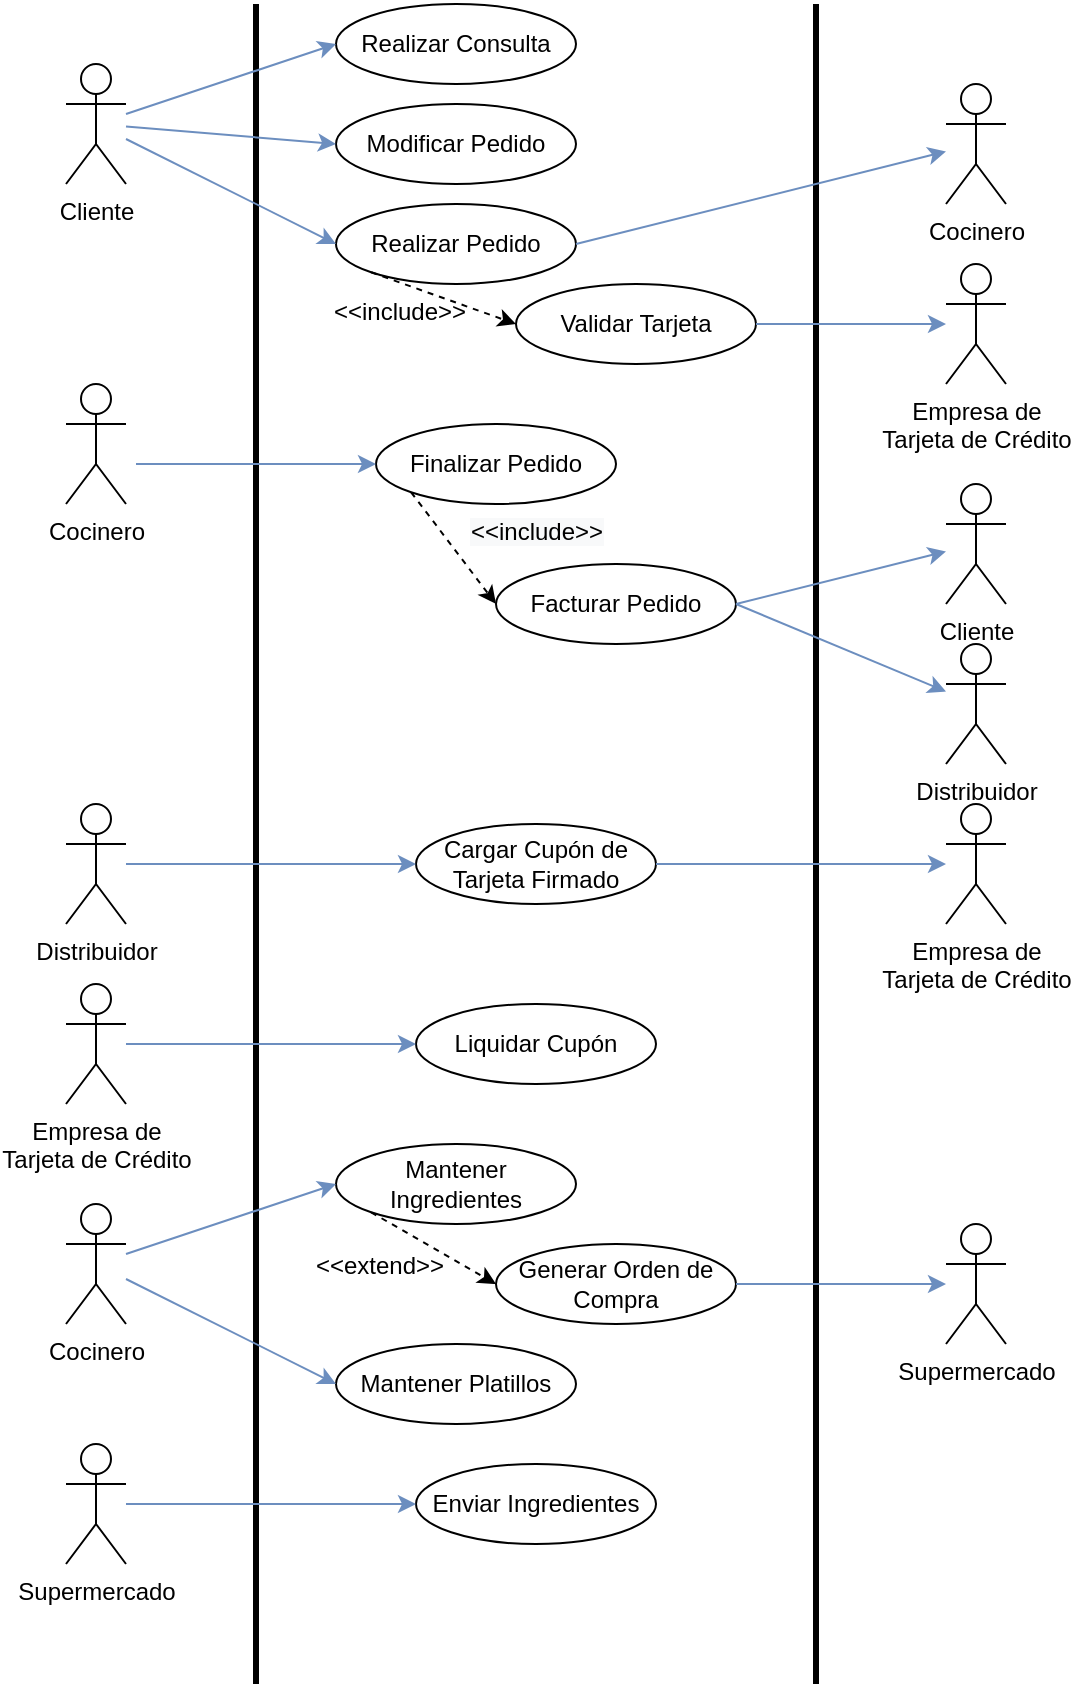 <mxfile version="13.9.6" type="device"><diagram id="zngwCTSnNqY8AsrBJGvs" name="Page-1"><mxGraphModel dx="1265" dy="552" grid="1" gridSize="10" guides="1" tooltips="1" connect="1" arrows="1" fold="1" page="1" pageScale="1" pageWidth="850" pageHeight="1100" math="0" shadow="0"><root><mxCell id="0"/><mxCell id="1" parent="0"/><mxCell id="RLjeAVOQxVMwUplg_oB_-1" value="" style="endArrow=none;html=1;strokeWidth=3;" parent="1" edge="1"><mxGeometry width="50" height="50" relative="1" as="geometry"><mxPoint x="160" y="880" as="sourcePoint"/><mxPoint x="160" y="40" as="targetPoint"/></mxGeometry></mxCell><mxCell id="RLjeAVOQxVMwUplg_oB_-2" value="" style="endArrow=none;html=1;strokeWidth=3;" parent="1" edge="1"><mxGeometry width="50" height="50" relative="1" as="geometry"><mxPoint x="440" y="880" as="sourcePoint"/><mxPoint x="440" y="40" as="targetPoint"/></mxGeometry></mxCell><mxCell id="RLjeAVOQxVMwUplg_oB_-3" value="Cliente" style="shape=umlActor;verticalLabelPosition=bottom;verticalAlign=top;html=1;outlineConnect=0;" parent="1" vertex="1"><mxGeometry x="65" y="70" width="30" height="60" as="geometry"/></mxCell><mxCell id="RLjeAVOQxVMwUplg_oB_-9" value="Realizar Consulta" style="ellipse;whiteSpace=wrap;html=1;strokeWidth=1;fontSize=12;" parent="1" vertex="1"><mxGeometry x="200" y="40" width="120" height="40" as="geometry"/></mxCell><mxCell id="RLjeAVOQxVMwUplg_oB_-15" value="" style="endArrow=classic;html=1;strokeWidth=1;fontSize=14;fillColor=#dae8fc;strokeColor=#6c8ebf;entryX=0;entryY=0.5;entryDx=0;entryDy=0;" parent="1" source="RLjeAVOQxVMwUplg_oB_-3" target="RLjeAVOQxVMwUplg_oB_-9" edge="1"><mxGeometry width="50" height="50" relative="1" as="geometry"><mxPoint x="340" y="160" as="sourcePoint"/><mxPoint x="110" y="40" as="targetPoint"/></mxGeometry></mxCell><mxCell id="RLjeAVOQxVMwUplg_oB_-17" value="Realizar Pedido" style="ellipse;whiteSpace=wrap;html=1;strokeWidth=1;fontSize=12;" parent="1" vertex="1"><mxGeometry x="200" y="140" width="120" height="40" as="geometry"/></mxCell><mxCell id="RLjeAVOQxVMwUplg_oB_-18" value="" style="endArrow=classic;html=1;strokeWidth=1;fontSize=14;fillColor=#dae8fc;strokeColor=#6c8ebf;entryX=0;entryY=0.5;entryDx=0;entryDy=0;" parent="1" source="RLjeAVOQxVMwUplg_oB_-3" target="RLjeAVOQxVMwUplg_oB_-17" edge="1"><mxGeometry width="50" height="50" relative="1" as="geometry"><mxPoint x="250" y="75" as="sourcePoint"/><mxPoint x="105" y="133.906" as="targetPoint"/></mxGeometry></mxCell><mxCell id="RLjeAVOQxVMwUplg_oB_-21" value="Modificar Pedido" style="ellipse;whiteSpace=wrap;html=1;strokeWidth=1;fontSize=12;" parent="1" vertex="1"><mxGeometry x="200" y="90" width="120" height="40" as="geometry"/></mxCell><mxCell id="RLjeAVOQxVMwUplg_oB_-23" value="" style="endArrow=classic;html=1;strokeWidth=1;fontSize=14;fillColor=#dae8fc;strokeColor=#6c8ebf;entryX=0;entryY=0.5;entryDx=0;entryDy=0;" parent="1" source="RLjeAVOQxVMwUplg_oB_-3" target="RLjeAVOQxVMwUplg_oB_-21" edge="1"><mxGeometry width="50" height="50" relative="1" as="geometry"><mxPoint x="105" y="138.125" as="sourcePoint"/><mxPoint x="250" y="120" as="targetPoint"/></mxGeometry></mxCell><mxCell id="RLjeAVOQxVMwUplg_oB_-30" value="Finalizar Pedido" style="ellipse;whiteSpace=wrap;html=1;strokeWidth=1;fontSize=12;" parent="1" vertex="1"><mxGeometry x="220" y="250" width="120" height="40" as="geometry"/></mxCell><mxCell id="RLjeAVOQxVMwUplg_oB_-41" value="Facturar Pedido" style="ellipse;whiteSpace=wrap;html=1;strokeWidth=1;fontSize=12;" parent="1" vertex="1"><mxGeometry x="280" y="320" width="120" height="40" as="geometry"/></mxCell><mxCell id="Ohol6Ezlm7oFbFua5rSv-1" value="Cocinero" style="shape=umlActor;verticalLabelPosition=bottom;verticalAlign=top;html=1;outlineConnect=0;" parent="1" vertex="1"><mxGeometry x="505" y="80" width="30" height="60" as="geometry"/></mxCell><mxCell id="3UGgzvrrk4JC5cEBjmV9-1" value="Validar Tarjeta" style="ellipse;whiteSpace=wrap;html=1;strokeWidth=1;fontSize=12;" parent="1" vertex="1"><mxGeometry x="290" y="180" width="120" height="40" as="geometry"/></mxCell><mxCell id="3UGgzvrrk4JC5cEBjmV9-2" value="Empresa de&lt;br&gt;Tarjeta de Crédito" style="shape=umlActor;verticalLabelPosition=bottom;verticalAlign=top;html=1;outlineConnect=0;" parent="1" vertex="1"><mxGeometry x="505" y="170" width="30" height="60" as="geometry"/></mxCell><mxCell id="3UGgzvrrk4JC5cEBjmV9-4" value="" style="endArrow=classic;html=1;exitX=0;exitY=1;exitDx=0;exitDy=0;entryX=0;entryY=0.5;entryDx=0;entryDy=0;dashed=1;" parent="1" source="RLjeAVOQxVMwUplg_oB_-17" target="3UGgzvrrk4JC5cEBjmV9-1" edge="1"><mxGeometry width="50" height="50" relative="1" as="geometry"><mxPoint x="217.574" y="204.142" as="sourcePoint"/><mxPoint x="290" y="260" as="targetPoint"/></mxGeometry></mxCell><mxCell id="3UGgzvrrk4JC5cEBjmV9-6" value="&amp;lt;&amp;lt;include&amp;gt;&amp;gt;" style="text;html=1;strokeColor=none;fillColor=none;align=center;verticalAlign=middle;whiteSpace=wrap;rounded=0;" parent="1" vertex="1"><mxGeometry x="212" y="184" width="40" height="20" as="geometry"/></mxCell><mxCell id="3UGgzvrrk4JC5cEBjmV9-7" value="" style="endArrow=classic;html=1;strokeWidth=1;fontSize=14;fillColor=#dae8fc;strokeColor=#6c8ebf;" parent="1" source="3UGgzvrrk4JC5cEBjmV9-1" target="3UGgzvrrk4JC5cEBjmV9-2" edge="1"><mxGeometry width="50" height="50" relative="1" as="geometry"><mxPoint x="105" y="147.5" as="sourcePoint"/><mxPoint x="210" y="200" as="targetPoint"/></mxGeometry></mxCell><mxCell id="3UGgzvrrk4JC5cEBjmV9-8" value="" style="endArrow=classic;html=1;strokeWidth=1;fontSize=14;fillColor=#dae8fc;strokeColor=#6c8ebf;exitX=1;exitY=0.5;exitDx=0;exitDy=0;" parent="1" source="RLjeAVOQxVMwUplg_oB_-17" target="Ohol6Ezlm7oFbFua5rSv-1" edge="1"><mxGeometry width="50" height="50" relative="1" as="geometry"><mxPoint x="340" y="120.0" as="sourcePoint"/><mxPoint x="515" y="129.167" as="targetPoint"/></mxGeometry></mxCell><mxCell id="3UGgzvrrk4JC5cEBjmV9-13" value="Distribuidor" style="shape=umlActor;verticalLabelPosition=bottom;verticalAlign=top;html=1;outlineConnect=0;" parent="1" vertex="1"><mxGeometry x="505" y="360" width="30" height="60" as="geometry"/></mxCell><mxCell id="3UGgzvrrk4JC5cEBjmV9-15" value="" style="endArrow=classic;html=1;strokeWidth=1;fontSize=14;fillColor=#dae8fc;strokeColor=#6c8ebf;exitX=1;exitY=0.5;exitDx=0;exitDy=0;" parent="1" source="RLjeAVOQxVMwUplg_oB_-41" target="3UGgzvrrk4JC5cEBjmV9-13" edge="1"><mxGeometry width="50" height="50" relative="1" as="geometry"><mxPoint x="410" y="320" as="sourcePoint"/><mxPoint x="505" y="390" as="targetPoint"/></mxGeometry></mxCell><mxCell id="3UGgzvrrk4JC5cEBjmV9-29" value="" style="endArrow=classic;html=1;dashed=1;entryX=0;entryY=0.5;entryDx=0;entryDy=0;exitX=0;exitY=1;exitDx=0;exitDy=0;" parent="1" source="RLjeAVOQxVMwUplg_oB_-30" target="RLjeAVOQxVMwUplg_oB_-41" edge="1"><mxGeometry width="50" height="50" relative="1" as="geometry"><mxPoint x="220" y="330" as="sourcePoint"/><mxPoint x="290" y="340" as="targetPoint"/></mxGeometry></mxCell><mxCell id="VlUoWl-ceK9KJ2VYq_hY-26" value="&lt;span style=&quot;font-size: 12px ; background-color: rgb(248 , 249 , 250)&quot;&gt;&amp;lt;&amp;lt;include&amp;gt;&amp;gt;&lt;/span&gt;" style="edgeLabel;html=1;align=center;verticalAlign=middle;resizable=0;points=[];" vertex="1" connectable="0" parent="3UGgzvrrk4JC5cEBjmV9-29"><mxGeometry x="0.306" relative="1" as="geometry"><mxPoint x="34.79" y="-17.04" as="offset"/></mxGeometry></mxCell><mxCell id="VlUoWl-ceK9KJ2VYq_hY-1" value="Supermercado" style="shape=umlActor;verticalLabelPosition=bottom;verticalAlign=top;html=1;outlineConnect=0;" vertex="1" parent="1"><mxGeometry x="505" y="650" width="30" height="60" as="geometry"/></mxCell><mxCell id="VlUoWl-ceK9KJ2VYq_hY-2" value="Cocinero" style="shape=umlActor;verticalLabelPosition=bottom;verticalAlign=top;html=1;outlineConnect=0;" vertex="1" parent="1"><mxGeometry x="65" y="640" width="30" height="60" as="geometry"/></mxCell><mxCell id="VlUoWl-ceK9KJ2VYq_hY-3" value="Mantener Platillos" style="ellipse;whiteSpace=wrap;html=1;strokeWidth=1;fontSize=12;" vertex="1" parent="1"><mxGeometry x="200" y="710" width="120" height="40" as="geometry"/></mxCell><mxCell id="VlUoWl-ceK9KJ2VYq_hY-4" value="" style="endArrow=classic;html=1;strokeWidth=1;fontSize=14;fillColor=#dae8fc;strokeColor=#6c8ebf;entryX=0;entryY=0.5;entryDx=0;entryDy=0;" edge="1" parent="1" source="VlUoWl-ceK9KJ2VYq_hY-2" target="VlUoWl-ceK9KJ2VYq_hY-3"><mxGeometry width="50" height="50" relative="1" as="geometry"><mxPoint x="105" y="457.5" as="sourcePoint"/><mxPoint x="250" y="530" as="targetPoint"/></mxGeometry></mxCell><mxCell id="VlUoWl-ceK9KJ2VYq_hY-5" value="Mantener Ingredientes" style="ellipse;whiteSpace=wrap;html=1;strokeWidth=1;fontSize=12;" vertex="1" parent="1"><mxGeometry x="200" y="610" width="120" height="40" as="geometry"/></mxCell><mxCell id="VlUoWl-ceK9KJ2VYq_hY-6" value="" style="endArrow=classic;html=1;strokeWidth=1;fontSize=14;fillColor=#dae8fc;strokeColor=#6c8ebf;entryX=0;entryY=0.5;entryDx=0;entryDy=0;" edge="1" parent="1" source="VlUoWl-ceK9KJ2VYq_hY-2" target="VlUoWl-ceK9KJ2VYq_hY-5"><mxGeometry width="50" height="50" relative="1" as="geometry"><mxPoint x="105" y="637.5" as="sourcePoint"/><mxPoint x="250" y="710" as="targetPoint"/></mxGeometry></mxCell><mxCell id="VlUoWl-ceK9KJ2VYq_hY-7" value="Generar Orden de Compra" style="ellipse;whiteSpace=wrap;html=1;strokeWidth=1;fontSize=12;" vertex="1" parent="1"><mxGeometry x="280" y="660" width="120" height="40" as="geometry"/></mxCell><mxCell id="VlUoWl-ceK9KJ2VYq_hY-8" value="" style="endArrow=classic;html=1;strokeWidth=1;fontSize=14;fillColor=#dae8fc;strokeColor=#6c8ebf;exitX=1;exitY=0.5;exitDx=0;exitDy=0;" edge="1" parent="1" source="VlUoWl-ceK9KJ2VYq_hY-7" target="VlUoWl-ceK9KJ2VYq_hY-1"><mxGeometry width="50" height="50" relative="1" as="geometry"><mxPoint x="145" y="547.5" as="sourcePoint"/><mxPoint x="290" y="620" as="targetPoint"/></mxGeometry></mxCell><mxCell id="VlUoWl-ceK9KJ2VYq_hY-9" value="Distribuidor" style="shape=umlActor;verticalLabelPosition=bottom;verticalAlign=top;html=1;outlineConnect=0;" vertex="1" parent="1"><mxGeometry x="65" y="440" width="30" height="60" as="geometry"/></mxCell><mxCell id="VlUoWl-ceK9KJ2VYq_hY-10" value="Cargar Cupón de Tarjeta Firmado" style="ellipse;whiteSpace=wrap;html=1;strokeWidth=1;fontSize=12;" vertex="1" parent="1"><mxGeometry x="240" y="450" width="120" height="40" as="geometry"/></mxCell><mxCell id="VlUoWl-ceK9KJ2VYq_hY-11" value="" style="endArrow=classic;html=1;strokeWidth=1;fontSize=14;fillColor=#dae8fc;strokeColor=#6c8ebf;entryX=0;entryY=0.5;entryDx=0;entryDy=0;" edge="1" parent="1" source="VlUoWl-ceK9KJ2VYq_hY-9" target="VlUoWl-ceK9KJ2VYq_hY-10"><mxGeometry width="50" height="50" relative="1" as="geometry"><mxPoint x="250" y="410.0" as="sourcePoint"/><mxPoint x="105" y="391.875" as="targetPoint"/></mxGeometry></mxCell><mxCell id="VlUoWl-ceK9KJ2VYq_hY-12" value="Empresa de&lt;br&gt;Tarjeta de Crédito" style="shape=umlActor;verticalLabelPosition=bottom;verticalAlign=top;html=1;outlineConnect=0;" vertex="1" parent="1"><mxGeometry x="505" y="440" width="30" height="60" as="geometry"/></mxCell><mxCell id="VlUoWl-ceK9KJ2VYq_hY-13" value="Liquidar Cupón" style="ellipse;whiteSpace=wrap;html=1;strokeWidth=1;fontSize=12;" vertex="1" parent="1"><mxGeometry x="240" y="540" width="120" height="40" as="geometry"/></mxCell><mxCell id="VlUoWl-ceK9KJ2VYq_hY-14" value="" style="endArrow=classic;html=1;strokeWidth=1;fontSize=14;fillColor=#dae8fc;strokeColor=#6c8ebf;" edge="1" parent="1" source="VlUoWl-ceK9KJ2VYq_hY-10" target="VlUoWl-ceK9KJ2VYq_hY-12"><mxGeometry width="50" height="50" relative="1" as="geometry"><mxPoint x="105" y="387.5" as="sourcePoint"/><mxPoint x="250" y="460" as="targetPoint"/></mxGeometry></mxCell><mxCell id="VlUoWl-ceK9KJ2VYq_hY-15" value="Empresa de&lt;br&gt;Tarjeta de Crédito" style="shape=umlActor;verticalLabelPosition=bottom;verticalAlign=top;html=1;outlineConnect=0;" vertex="1" parent="1"><mxGeometry x="65" y="530" width="30" height="60" as="geometry"/></mxCell><mxCell id="VlUoWl-ceK9KJ2VYq_hY-16" value="" style="endArrow=classic;html=1;strokeWidth=1;fontSize=14;fillColor=#dae8fc;strokeColor=#6c8ebf;entryX=0;entryY=0.5;entryDx=0;entryDy=0;" edge="1" parent="1" source="VlUoWl-ceK9KJ2VYq_hY-15" target="VlUoWl-ceK9KJ2VYq_hY-13"><mxGeometry width="50" height="50" relative="1" as="geometry"><mxPoint x="110" y="560" as="sourcePoint"/><mxPoint x="292.5" y="620" as="targetPoint"/></mxGeometry></mxCell><mxCell id="VlUoWl-ceK9KJ2VYq_hY-17" value="" style="endArrow=classic;html=1;entryX=0;entryY=0.5;entryDx=0;entryDy=0;dashed=1;exitX=0;exitY=1;exitDx=0;exitDy=0;" edge="1" parent="1" source="VlUoWl-ceK9KJ2VYq_hY-5" target="VlUoWl-ceK9KJ2VYq_hY-7"><mxGeometry width="50" height="50" relative="1" as="geometry"><mxPoint x="247.574" y="670.002" as="sourcePoint"/><mxPoint x="310" y="805.86" as="targetPoint"/></mxGeometry></mxCell><mxCell id="VlUoWl-ceK9KJ2VYq_hY-18" value="&amp;lt;&amp;lt;extend&amp;gt;&amp;gt;" style="text;html=1;strokeColor=none;fillColor=none;align=center;verticalAlign=middle;whiteSpace=wrap;rounded=0;" vertex="1" parent="1"><mxGeometry x="202" y="661" width="40" height="20" as="geometry"/></mxCell><mxCell id="VlUoWl-ceK9KJ2VYq_hY-19" value="Supermercado" style="shape=umlActor;verticalLabelPosition=bottom;verticalAlign=top;html=1;outlineConnect=0;" vertex="1" parent="1"><mxGeometry x="65" y="760" width="30" height="60" as="geometry"/></mxCell><mxCell id="VlUoWl-ceK9KJ2VYq_hY-20" value="Enviar Ingredientes" style="ellipse;whiteSpace=wrap;html=1;strokeWidth=1;fontSize=12;" vertex="1" parent="1"><mxGeometry x="240" y="770" width="120" height="40" as="geometry"/></mxCell><mxCell id="VlUoWl-ceK9KJ2VYq_hY-21" value="" style="endArrow=classic;html=1;strokeWidth=1;fontSize=14;fillColor=#dae8fc;strokeColor=#6c8ebf;entryX=0;entryY=0.5;entryDx=0;entryDy=0;" edge="1" parent="1" source="VlUoWl-ceK9KJ2VYq_hY-19" target="VlUoWl-ceK9KJ2VYq_hY-20"><mxGeometry width="50" height="50" relative="1" as="geometry"><mxPoint x="80" y="810" as="sourcePoint"/><mxPoint x="292.5" y="870" as="targetPoint"/></mxGeometry></mxCell><mxCell id="VlUoWl-ceK9KJ2VYq_hY-28" value="Cocinero" style="shape=umlActor;verticalLabelPosition=bottom;verticalAlign=top;html=1;outlineConnect=0;" vertex="1" parent="1"><mxGeometry x="65" y="230" width="30" height="60" as="geometry"/></mxCell><mxCell id="VlUoWl-ceK9KJ2VYq_hY-29" value="" style="endArrow=classic;html=1;strokeWidth=1;fontSize=14;fillColor=#dae8fc;strokeColor=#6c8ebf;entryX=0;entryY=0.5;entryDx=0;entryDy=0;" edge="1" parent="1" target="RLjeAVOQxVMwUplg_oB_-30"><mxGeometry width="50" height="50" relative="1" as="geometry"><mxPoint x="100" y="270" as="sourcePoint"/><mxPoint x="215" y="312.5" as="targetPoint"/></mxGeometry></mxCell><mxCell id="VlUoWl-ceK9KJ2VYq_hY-30" value="Cliente" style="shape=umlActor;verticalLabelPosition=bottom;verticalAlign=top;html=1;outlineConnect=0;" vertex="1" parent="1"><mxGeometry x="505" y="280" width="30" height="60" as="geometry"/></mxCell><mxCell id="VlUoWl-ceK9KJ2VYq_hY-31" value="" style="endArrow=classic;html=1;strokeWidth=1;fontSize=14;fillColor=#dae8fc;strokeColor=#6c8ebf;exitX=1;exitY=0.5;exitDx=0;exitDy=0;" edge="1" parent="1" source="RLjeAVOQxVMwUplg_oB_-41" target="VlUoWl-ceK9KJ2VYq_hY-30"><mxGeometry width="50" height="50" relative="1" as="geometry"><mxPoint x="410" y="350.0" as="sourcePoint"/><mxPoint x="510" y="320" as="targetPoint"/></mxGeometry></mxCell></root></mxGraphModel></diagram></mxfile>